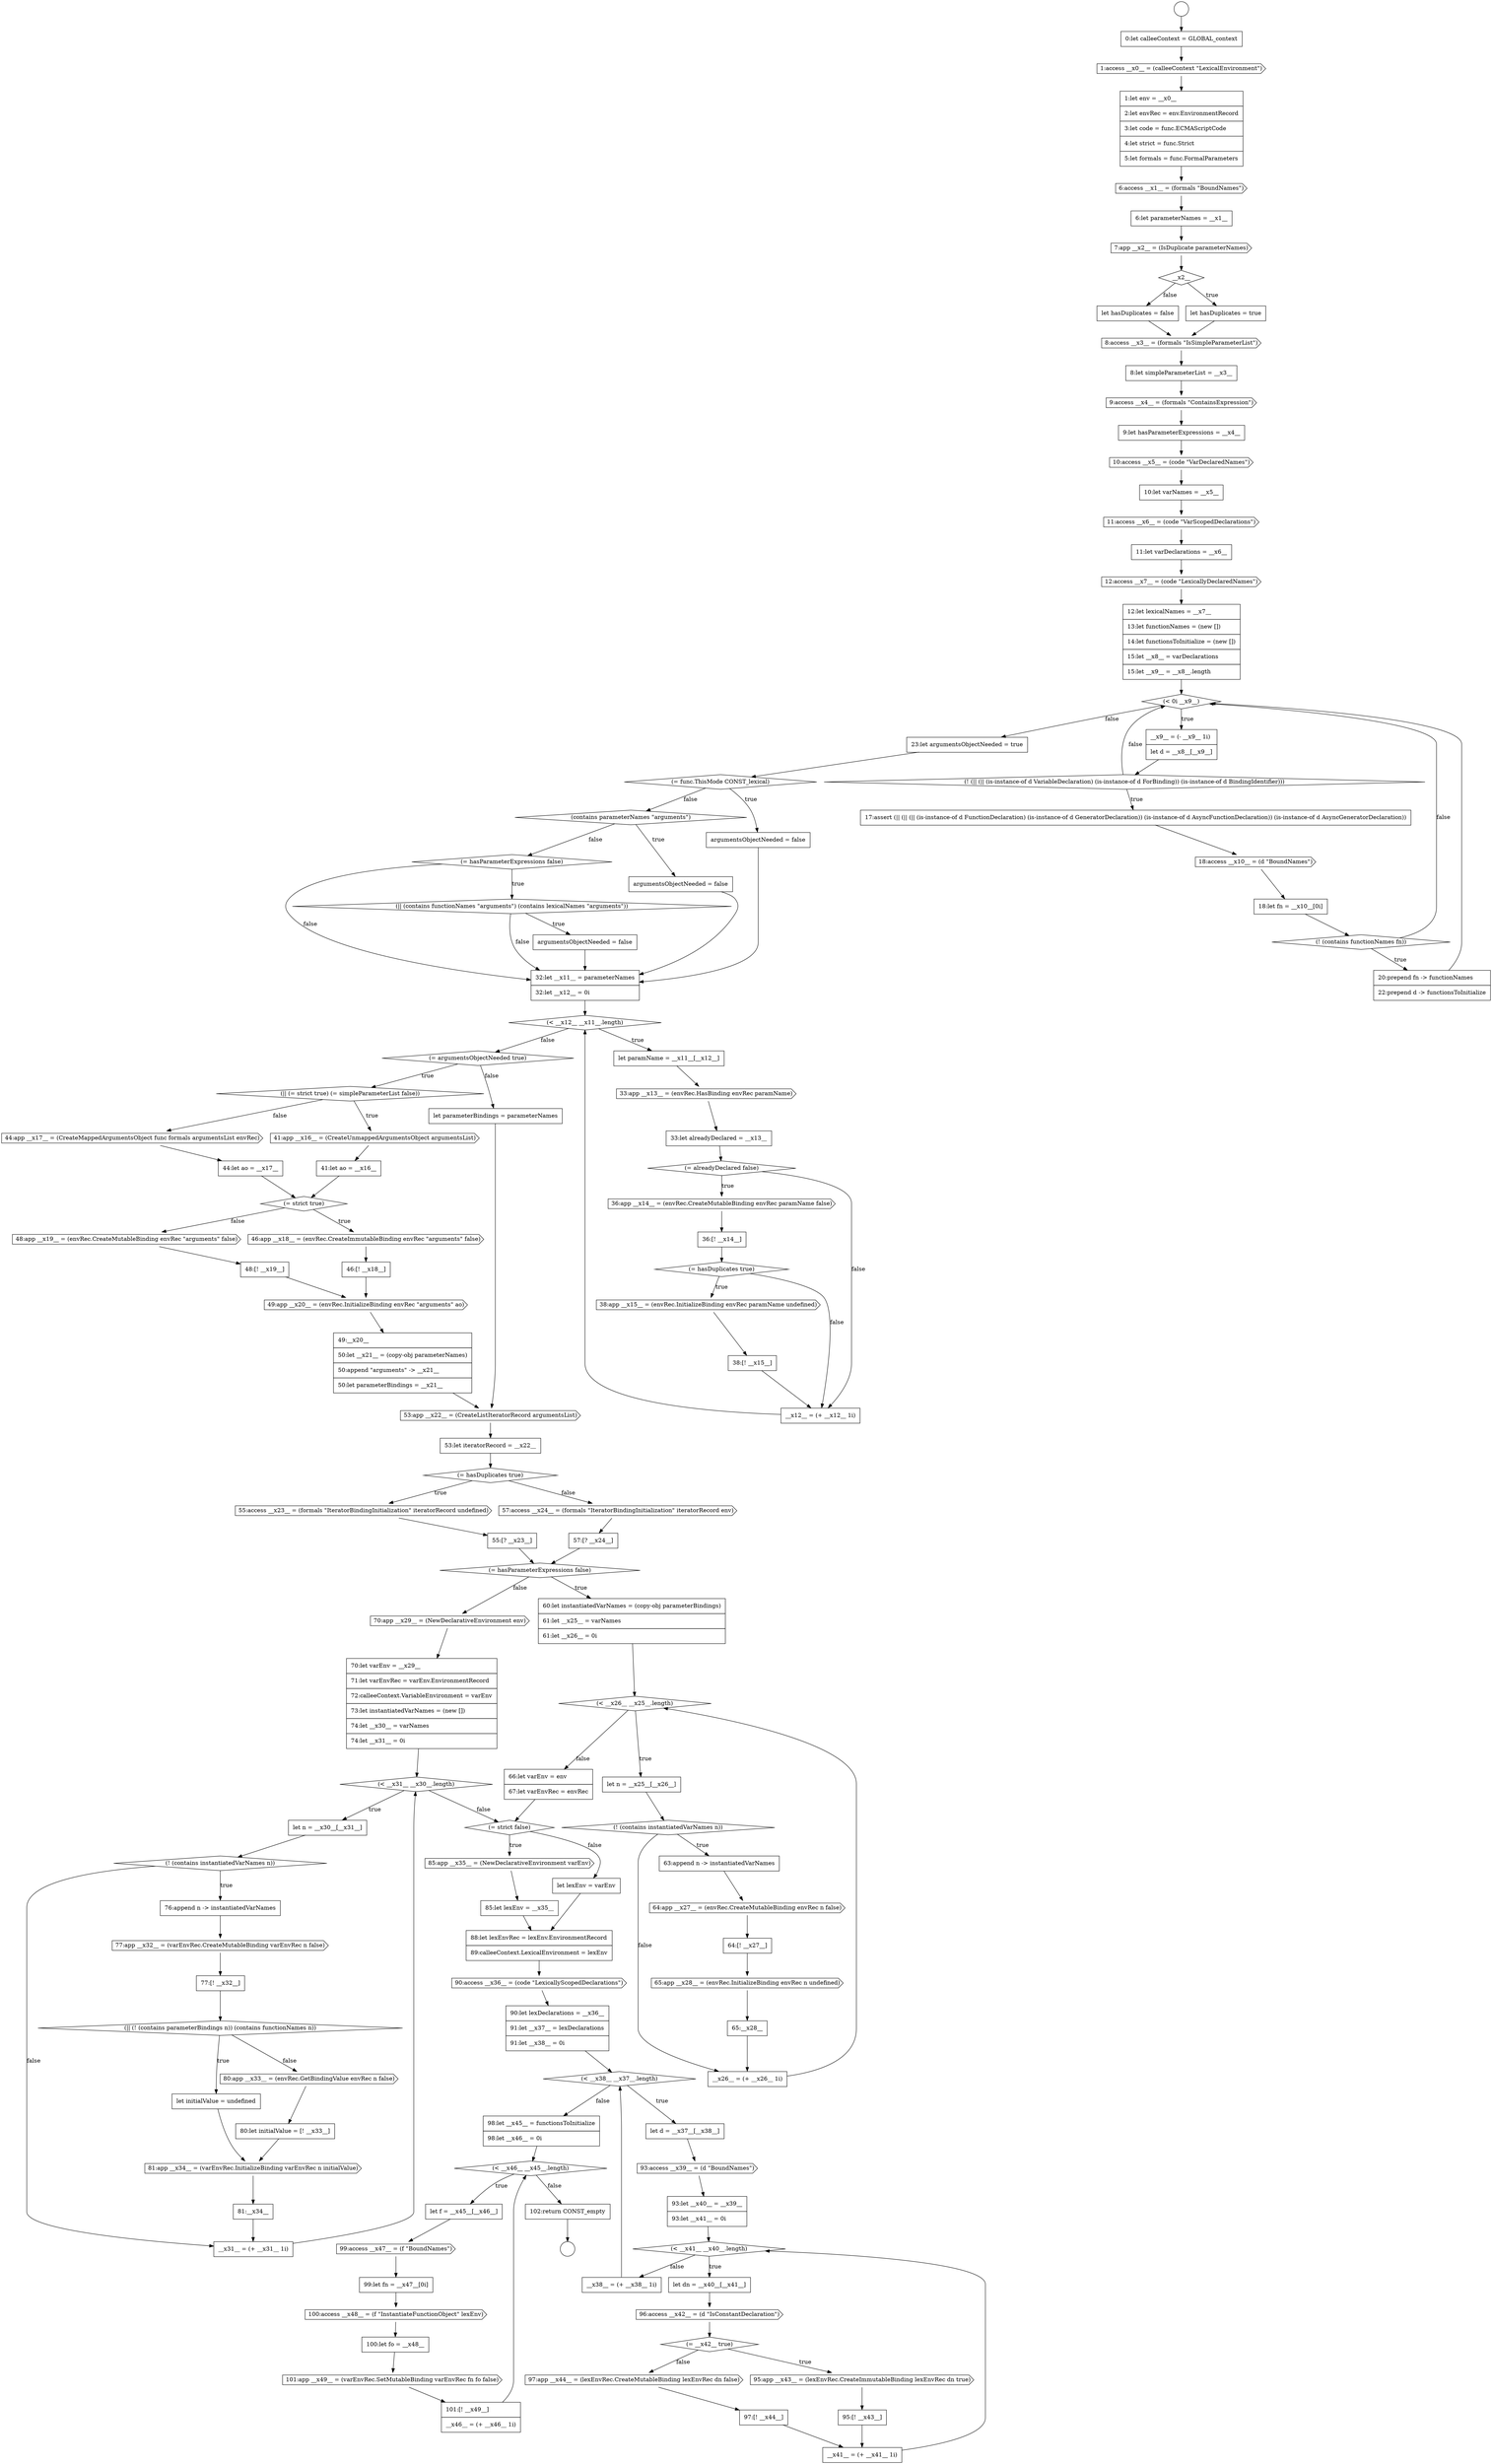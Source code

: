 digraph {
  node2163 [shape=cds, label=<<font color="black">41:app __x16__ = (CreateUnmappedArgumentsObject argumentsList)</font>> color="black" fillcolor="white" style=filled]
  node2199 [shape=none, margin=0, label=<<font color="black">
    <table border="0" cellborder="1" cellspacing="0" cellpadding="10">
      <tr><td align="left">76:append n -&gt; instantiatedVarNames</td></tr>
    </table>
  </font>> color="black" fillcolor="white" style=filled]
  node2131 [shape=cds, label=<<font color="black">12:access __x7__ = (code &quot;LexicallyDeclaredNames&quot;)</font>> color="black" fillcolor="white" style=filled]
  node2210 [shape=cds, label=<<font color="black">85:app __x35__ = (NewDeclarativeEnvironment varEnv)</font>> color="black" fillcolor="white" style=filled]
  node2117 [shape=cds, label=<<font color="black">6:access __x1__ = (formals &quot;BoundNames&quot;)</font>> color="black" fillcolor="white" style=filled]
  node2231 [shape=diamond, label=<<font color="black">(&lt; __x46__ __x45__.length)</font>> color="black" fillcolor="white" style=filled]
  node2114 [shape=none, margin=0, label=<<font color="black">
    <table border="0" cellborder="1" cellspacing="0" cellpadding="10">
      <tr><td align="left">0:let calleeContext = GLOBAL_context</td></tr>
    </table>
  </font>> color="black" fillcolor="white" style=filled]
  node2195 [shape=none, margin=0, label=<<font color="black">
    <table border="0" cellborder="1" cellspacing="0" cellpadding="10">
      <tr><td align="left">70:let varEnv = __x29__</td></tr>
      <tr><td align="left">71:let varEnvRec = varEnv.EnvironmentRecord</td></tr>
      <tr><td align="left">72:calleeContext.VariableEnvironment = varEnv</td></tr>
      <tr><td align="left">73:let instantiatedVarNames = (new [])</td></tr>
      <tr><td align="left">74:let __x30__ = varNames</td></tr>
      <tr><td align="left">74:let __x31__ = 0i</td></tr>
    </table>
  </font>> color="black" fillcolor="white" style=filled]
  node2184 [shape=diamond, label=<<font color="black">(&lt; __x26__ __x25__.length)</font>> color="black" fillcolor="white" style=filled]
  node2141 [shape=none, margin=0, label=<<font color="black">
    <table border="0" cellborder="1" cellspacing="0" cellpadding="10">
      <tr><td align="left">23:let argumentsObjectNeeded = true</td></tr>
    </table>
  </font>> color="black" fillcolor="white" style=filled]
  node2168 [shape=cds, label=<<font color="black">46:app __x18__ = (envRec.CreateImmutableBinding envRec &quot;arguments&quot; false)</font>> color="black" fillcolor="white" style=filled]
  node2146 [shape=diamond, label=<<font color="black">(= hasParameterExpressions false)</font>> color="black" fillcolor="white" style=filled]
  node2216 [shape=diamond, label=<<font color="black">(&lt; __x38__ __x37__.length)</font>> color="black" fillcolor="white" style=filled]
  node2227 [shape=none, margin=0, label=<<font color="black">
    <table border="0" cellborder="1" cellspacing="0" cellpadding="10">
      <tr><td align="left">97:[! __x44__]</td></tr>
    </table>
  </font>> color="black" fillcolor="white" style=filled]
  node2173 [shape=none, margin=0, label=<<font color="black">
    <table border="0" cellborder="1" cellspacing="0" cellpadding="10">
      <tr><td align="left">49:__x20__</td></tr>
      <tr><td align="left">50:let __x21__ = (copy-obj parameterNames)</td></tr>
      <tr><td align="left">50:append &quot;arguments&quot; -&gt; __x21__</td></tr>
      <tr><td align="left">50:let parameterBindings = __x21__</td></tr>
    </table>
  </font>> color="black" fillcolor="white" style=filled]
  node2136 [shape=none, margin=0, label=<<font color="black">
    <table border="0" cellborder="1" cellspacing="0" cellpadding="10">
      <tr><td align="left">17:assert (|| (|| (|| (is-instance-of d FunctionDeclaration) (is-instance-of d GeneratorDeclaration)) (is-instance-of d AsyncFunctionDeclaration)) (is-instance-of d AsyncGeneratorDeclaration))</td></tr>
    </table>
  </font>> color="black" fillcolor="white" style=filled]
  node2217 [shape=none, margin=0, label=<<font color="black">
    <table border="0" cellborder="1" cellspacing="0" cellpadding="10">
      <tr><td align="left">let d = __x37__[__x38__]</td></tr>
    </table>
  </font>> color="black" fillcolor="white" style=filled]
  node2185 [shape=none, margin=0, label=<<font color="black">
    <table border="0" cellborder="1" cellspacing="0" cellpadding="10">
      <tr><td align="left">let n = __x25__[__x26__]</td></tr>
    </table>
  </font>> color="black" fillcolor="white" style=filled]
  node2126 [shape=none, margin=0, label=<<font color="black">
    <table border="0" cellborder="1" cellspacing="0" cellpadding="10">
      <tr><td align="left">9:let hasParameterExpressions = __x4__</td></tr>
    </table>
  </font>> color="black" fillcolor="white" style=filled]
  node2169 [shape=none, margin=0, label=<<font color="black">
    <table border="0" cellborder="1" cellspacing="0" cellpadding="10">
      <tr><td align="left">46:[! __x18__]</td></tr>
    </table>
  </font>> color="black" fillcolor="white" style=filled]
  node2158 [shape=cds, label=<<font color="black">38:app __x15__ = (envRec.InitializeBinding envRec paramName undefined)</font>> color="black" fillcolor="white" style=filled]
  node2237 [shape=cds, label=<<font color="black">101:app __x49__ = (varEnvRec.SetMutableBinding varEnvRec fn fo false)</font>> color="black" fillcolor="white" style=filled]
  node2236 [shape=none, margin=0, label=<<font color="black">
    <table border="0" cellborder="1" cellspacing="0" cellpadding="10">
      <tr><td align="left">100:let fo = __x48__</td></tr>
    </table>
  </font>> color="black" fillcolor="white" style=filled]
  node2122 [shape=none, margin=0, label=<<font color="black">
    <table border="0" cellborder="1" cellspacing="0" cellpadding="10">
      <tr><td align="left">let hasDuplicates = false</td></tr>
    </table>
  </font>> color="black" fillcolor="white" style=filled]
  node2178 [shape=cds, label=<<font color="black">55:access __x23__ = (formals &quot;IteratorBindingInitialization&quot; iteratorRecord undefined)</font>> color="black" fillcolor="white" style=filled]
  node2222 [shape=cds, label=<<font color="black">96:access __x42__ = (d &quot;IsConstantDeclaration&quot;)</font>> color="black" fillcolor="white" style=filled]
  node2190 [shape=cds, label=<<font color="black">65:app __x28__ = (envRec.InitializeBinding envRec n undefined)</font>> color="black" fillcolor="white" style=filled]
  node2137 [shape=cds, label=<<font color="black">18:access __x10__ = (d &quot;BoundNames&quot;)</font>> color="black" fillcolor="white" style=filled]
  node2154 [shape=diamond, label=<<font color="black">(= alreadyDeclared false)</font>> color="black" fillcolor="white" style=filled]
  node2205 [shape=none, margin=0, label=<<font color="black">
    <table border="0" cellborder="1" cellspacing="0" cellpadding="10">
      <tr><td align="left">80:let initialValue = [! __x33__]</td></tr>
    </table>
  </font>> color="black" fillcolor="white" style=filled]
  node2204 [shape=cds, label=<<font color="black">80:app __x33__ = (envRec.GetBindingValue envRec n false)</font>> color="black" fillcolor="white" style=filled]
  node2164 [shape=none, margin=0, label=<<font color="black">
    <table border="0" cellborder="1" cellspacing="0" cellpadding="10">
      <tr><td align="left">41:let ao = __x16__</td></tr>
    </table>
  </font>> color="black" fillcolor="white" style=filled]
  node2118 [shape=none, margin=0, label=<<font color="black">
    <table border="0" cellborder="1" cellspacing="0" cellpadding="10">
      <tr><td align="left">6:let parameterNames = __x1__</td></tr>
    </table>
  </font>> color="black" fillcolor="white" style=filled]
  node2232 [shape=none, margin=0, label=<<font color="black">
    <table border="0" cellborder="1" cellspacing="0" cellpadding="10">
      <tr><td align="left">let f = __x45__[__x46__]</td></tr>
    </table>
  </font>> color="black" fillcolor="white" style=filled]
  node2133 [shape=diamond, label=<<font color="black">(&lt; 0i __x9__)</font>> color="black" fillcolor="white" style=filled]
  node2147 [shape=diamond, label=<<font color="black">(|| (contains functionNames &quot;arguments&quot;) (contains lexicalNames &quot;arguments&quot;))</font>> color="black" fillcolor="white" style=filled]
  node2150 [shape=diamond, label=<<font color="black">(&lt; __x12__ __x11__.length)</font>> color="black" fillcolor="white" style=filled]
  node2132 [shape=none, margin=0, label=<<font color="black">
    <table border="0" cellborder="1" cellspacing="0" cellpadding="10">
      <tr><td align="left">12:let lexicalNames = __x7__</td></tr>
      <tr><td align="left">13:let functionNames = (new [])</td></tr>
      <tr><td align="left">14:let functionsToInitialize = (new [])</td></tr>
      <tr><td align="left">15:let __x8__ = varDeclarations</td></tr>
      <tr><td align="left">15:let __x9__ = __x8__.length</td></tr>
    </table>
  </font>> color="black" fillcolor="white" style=filled]
  node2200 [shape=cds, label=<<font color="black">77:app __x32__ = (varEnvRec.CreateMutableBinding varEnvRec n false)</font>> color="black" fillcolor="white" style=filled]
  node2179 [shape=none, margin=0, label=<<font color="black">
    <table border="0" cellborder="1" cellspacing="0" cellpadding="10">
      <tr><td align="left">55:[? __x23__]</td></tr>
    </table>
  </font>> color="black" fillcolor="white" style=filled]
  node2181 [shape=none, margin=0, label=<<font color="black">
    <table border="0" cellborder="1" cellspacing="0" cellpadding="10">
      <tr><td align="left">57:[? __x24__]</td></tr>
    </table>
  </font>> color="black" fillcolor="white" style=filled]
  node2213 [shape=none, margin=0, label=<<font color="black">
    <table border="0" cellborder="1" cellspacing="0" cellpadding="10">
      <tr><td align="left">88:let lexEnvRec = lexEnv.EnvironmentRecord</td></tr>
      <tr><td align="left">89:calleeContext.LexicalEnvironment = lexEnv</td></tr>
    </table>
  </font>> color="black" fillcolor="white" style=filled]
  node2211 [shape=none, margin=0, label=<<font color="black">
    <table border="0" cellborder="1" cellspacing="0" cellpadding="10">
      <tr><td align="left">85:let lexEnv = __x35__</td></tr>
    </table>
  </font>> color="black" fillcolor="white" style=filled]
  node2228 [shape=none, margin=0, label=<<font color="black">
    <table border="0" cellborder="1" cellspacing="0" cellpadding="10">
      <tr><td align="left">__x41__ = (+ __x41__ 1i)</td></tr>
    </table>
  </font>> color="black" fillcolor="white" style=filled]
  node2112 [shape=circle label=" " color="black" fillcolor="white" style=filled]
  node2157 [shape=diamond, label=<<font color="black">(= hasDuplicates true)</font>> color="black" fillcolor="white" style=filled]
  node2115 [shape=cds, label=<<font color="black">1:access __x0__ = (calleeContext &quot;LexicalEnvironment&quot;)</font>> color="black" fillcolor="white" style=filled]
  node2196 [shape=diamond, label=<<font color="black">(&lt; __x31__ __x30__.length)</font>> color="black" fillcolor="white" style=filled]
  node2172 [shape=cds, label=<<font color="black">49:app __x20__ = (envRec.InitializeBinding envRec &quot;arguments&quot; ao)</font>> color="black" fillcolor="white" style=filled]
  node2125 [shape=cds, label=<<font color="black">9:access __x4__ = (formals &quot;ContainsExpression&quot;)</font>> color="black" fillcolor="white" style=filled]
  node2153 [shape=none, margin=0, label=<<font color="black">
    <table border="0" cellborder="1" cellspacing="0" cellpadding="10">
      <tr><td align="left">33:let alreadyDeclared = __x13__</td></tr>
    </table>
  </font>> color="black" fillcolor="white" style=filled]
  node2140 [shape=none, margin=0, label=<<font color="black">
    <table border="0" cellborder="1" cellspacing="0" cellpadding="10">
      <tr><td align="left">20:prepend fn -&gt; functionNames</td></tr>
      <tr><td align="left">22:prepend d -&gt; functionsToInitialize</td></tr>
    </table>
  </font>> color="black" fillcolor="white" style=filled]
  node2203 [shape=none, margin=0, label=<<font color="black">
    <table border="0" cellborder="1" cellspacing="0" cellpadding="10">
      <tr><td align="left">let initialValue = undefined</td></tr>
    </table>
  </font>> color="black" fillcolor="white" style=filled]
  node2208 [shape=none, margin=0, label=<<font color="black">
    <table border="0" cellborder="1" cellspacing="0" cellpadding="10">
      <tr><td align="left">__x31__ = (+ __x31__ 1i)</td></tr>
    </table>
  </font>> color="black" fillcolor="white" style=filled]
  node2221 [shape=none, margin=0, label=<<font color="black">
    <table border="0" cellborder="1" cellspacing="0" cellpadding="10">
      <tr><td align="left">let dn = __x40__[__x41__]</td></tr>
    </table>
  </font>> color="black" fillcolor="white" style=filled]
  node2189 [shape=none, margin=0, label=<<font color="black">
    <table border="0" cellborder="1" cellspacing="0" cellpadding="10">
      <tr><td align="left">64:[! __x27__]</td></tr>
    </table>
  </font>> color="black" fillcolor="white" style=filled]
  node2176 [shape=none, margin=0, label=<<font color="black">
    <table border="0" cellborder="1" cellspacing="0" cellpadding="10">
      <tr><td align="left">53:let iteratorRecord = __x22__</td></tr>
    </table>
  </font>> color="black" fillcolor="white" style=filled]
  node2149 [shape=none, margin=0, label=<<font color="black">
    <table border="0" cellborder="1" cellspacing="0" cellpadding="10">
      <tr><td align="left">32:let __x11__ = parameterNames</td></tr>
      <tr><td align="left">32:let __x12__ = 0i</td></tr>
    </table>
  </font>> color="black" fillcolor="white" style=filled]
  node2121 [shape=none, margin=0, label=<<font color="black">
    <table border="0" cellborder="1" cellspacing="0" cellpadding="10">
      <tr><td align="left">let hasDuplicates = true</td></tr>
    </table>
  </font>> color="black" fillcolor="white" style=filled]
  node2235 [shape=cds, label=<<font color="black">100:access __x48__ = (f &quot;InstantiateFunctionObject&quot; lexEnv)</font>> color="black" fillcolor="white" style=filled]
  node2144 [shape=diamond, label=<<font color="black">(contains parameterNames &quot;arguments&quot;)</font>> color="black" fillcolor="white" style=filled]
  node2225 [shape=none, margin=0, label=<<font color="black">
    <table border="0" cellborder="1" cellspacing="0" cellpadding="10">
      <tr><td align="left">95:[! __x43__]</td></tr>
    </table>
  </font>> color="black" fillcolor="white" style=filled]
  node2188 [shape=cds, label=<<font color="black">64:app __x27__ = (envRec.CreateMutableBinding envRec n false)</font>> color="black" fillcolor="white" style=filled]
  node2134 [shape=none, margin=0, label=<<font color="black">
    <table border="0" cellborder="1" cellspacing="0" cellpadding="10">
      <tr><td align="left">__x9__ = (- __x9__ 1i)</td></tr>
      <tr><td align="left">let d = __x8__[__x9__]</td></tr>
    </table>
  </font>> color="black" fillcolor="white" style=filled]
  node2161 [shape=diamond, label=<<font color="black">(= argumentsObjectNeeded true)</font>> color="black" fillcolor="white" style=filled]
  node2193 [shape=none, margin=0, label=<<font color="black">
    <table border="0" cellborder="1" cellspacing="0" cellpadding="10">
      <tr><td align="left">66:let varEnv = env</td></tr>
      <tr><td align="left">67:let varEnvRec = envRec</td></tr>
    </table>
  </font>> color="black" fillcolor="white" style=filled]
  node2220 [shape=diamond, label=<<font color="black">(&lt; __x41__ __x40__.length)</font>> color="black" fillcolor="white" style=filled]
  node2166 [shape=none, margin=0, label=<<font color="black">
    <table border="0" cellborder="1" cellspacing="0" cellpadding="10">
      <tr><td align="left">44:let ao = __x17__</td></tr>
    </table>
  </font>> color="black" fillcolor="white" style=filled]
  node2148 [shape=none, margin=0, label=<<font color="black">
    <table border="0" cellborder="1" cellspacing="0" cellpadding="10">
      <tr><td align="left">argumentsObjectNeeded = false</td></tr>
    </table>
  </font>> color="black" fillcolor="white" style=filled]
  node2119 [shape=cds, label=<<font color="black">7:app __x2__ = (IsDuplicate parameterNames)</font>> color="black" fillcolor="white" style=filled]
  node2214 [shape=cds, label=<<font color="black">90:access __x36__ = (code &quot;LexicallyScopedDeclarations&quot;)</font>> color="black" fillcolor="white" style=filled]
  node2116 [shape=none, margin=0, label=<<font color="black">
    <table border="0" cellborder="1" cellspacing="0" cellpadding="10">
      <tr><td align="left">1:let env = __x0__</td></tr>
      <tr><td align="left">2:let envRec = env.EnvironmentRecord</td></tr>
      <tr><td align="left">3:let code = func.ECMAScriptCode</td></tr>
      <tr><td align="left">4:let strict = func.Strict</td></tr>
      <tr><td align="left">5:let formals = func.FormalParameters</td></tr>
    </table>
  </font>> color="black" fillcolor="white" style=filled]
  node2197 [shape=none, margin=0, label=<<font color="black">
    <table border="0" cellborder="1" cellspacing="0" cellpadding="10">
      <tr><td align="left">let n = __x30__[__x31__]</td></tr>
    </table>
  </font>> color="black" fillcolor="white" style=filled]
  node2151 [shape=none, margin=0, label=<<font color="black">
    <table border="0" cellborder="1" cellspacing="0" cellpadding="10">
      <tr><td align="left">let paramName = __x11__[__x12__]</td></tr>
    </table>
  </font>> color="black" fillcolor="white" style=filled]
  node2229 [shape=none, margin=0, label=<<font color="black">
    <table border="0" cellborder="1" cellspacing="0" cellpadding="10">
      <tr><td align="left">__x38__ = (+ __x38__ 1i)</td></tr>
    </table>
  </font>> color="black" fillcolor="white" style=filled]
  node2180 [shape=cds, label=<<font color="black">57:access __x24__ = (formals &quot;IteratorBindingInitialization&quot; iteratorRecord env)</font>> color="black" fillcolor="white" style=filled]
  node2182 [shape=diamond, label=<<font color="black">(= hasParameterExpressions false)</font>> color="black" fillcolor="white" style=filled]
  node2129 [shape=cds, label=<<font color="black">11:access __x6__ = (code &quot;VarScopedDeclarations&quot;)</font>> color="black" fillcolor="white" style=filled]
  node2139 [shape=diamond, label=<<font color="black">(! (contains functionNames fn))</font>> color="black" fillcolor="white" style=filled]
  node2156 [shape=none, margin=0, label=<<font color="black">
    <table border="0" cellborder="1" cellspacing="0" cellpadding="10">
      <tr><td align="left">36:[! __x14__]</td></tr>
    </table>
  </font>> color="black" fillcolor="white" style=filled]
  node2207 [shape=none, margin=0, label=<<font color="black">
    <table border="0" cellborder="1" cellspacing="0" cellpadding="10">
      <tr><td align="left">81:__x34__</td></tr>
    </table>
  </font>> color="black" fillcolor="white" style=filled]
  node2212 [shape=none, margin=0, label=<<font color="black">
    <table border="0" cellborder="1" cellspacing="0" cellpadding="10">
      <tr><td align="left">let lexEnv = varEnv</td></tr>
    </table>
  </font>> color="black" fillcolor="white" style=filled]
  node2171 [shape=none, margin=0, label=<<font color="black">
    <table border="0" cellborder="1" cellspacing="0" cellpadding="10">
      <tr><td align="left">48:[! __x19__]</td></tr>
    </table>
  </font>> color="black" fillcolor="white" style=filled]
  node2239 [shape=none, margin=0, label=<<font color="black">
    <table border="0" cellborder="1" cellspacing="0" cellpadding="10">
      <tr><td align="left">102:return CONST_empty</td></tr>
    </table>
  </font>> color="black" fillcolor="white" style=filled]
  node2202 [shape=diamond, label=<<font color="black">(|| (! (contains parameterBindings n)) (contains functionNames n))</font>> color="black" fillcolor="white" style=filled]
  node2124 [shape=none, margin=0, label=<<font color="black">
    <table border="0" cellborder="1" cellspacing="0" cellpadding="10">
      <tr><td align="left">8:let simpleParameterList = __x3__</td></tr>
    </table>
  </font>> color="black" fillcolor="white" style=filled]
  node2234 [shape=none, margin=0, label=<<font color="black">
    <table border="0" cellborder="1" cellspacing="0" cellpadding="10">
      <tr><td align="left">99:let fn = __x47__[0i]</td></tr>
    </table>
  </font>> color="black" fillcolor="white" style=filled]
  node2192 [shape=none, margin=0, label=<<font color="black">
    <table border="0" cellborder="1" cellspacing="0" cellpadding="10">
      <tr><td align="left">__x26__ = (+ __x26__ 1i)</td></tr>
    </table>
  </font>> color="black" fillcolor="white" style=filled]
  node2143 [shape=none, margin=0, label=<<font color="black">
    <table border="0" cellborder="1" cellspacing="0" cellpadding="10">
      <tr><td align="left">argumentsObjectNeeded = false</td></tr>
    </table>
  </font>> color="black" fillcolor="white" style=filled]
  node2175 [shape=cds, label=<<font color="black">53:app __x22__ = (CreateListIteratorRecord argumentsList)</font>> color="black" fillcolor="white" style=filled]
  node2160 [shape=none, margin=0, label=<<font color="black">
    <table border="0" cellborder="1" cellspacing="0" cellpadding="10">
      <tr><td align="left">__x12__ = (+ __x12__ 1i)</td></tr>
    </table>
  </font>> color="black" fillcolor="white" style=filled]
  node2224 [shape=cds, label=<<font color="black">95:app __x43__ = (lexEnvRec.CreateImmutableBinding lexEnvRec dn true)</font>> color="black" fillcolor="white" style=filled]
  node2165 [shape=cds, label=<<font color="black">44:app __x17__ = (CreateMappedArgumentsObject func formals argumentsList envRec)</font>> color="black" fillcolor="white" style=filled]
  node2219 [shape=none, margin=0, label=<<font color="black">
    <table border="0" cellborder="1" cellspacing="0" cellpadding="10">
      <tr><td align="left">93:let __x40__ = __x39__</td></tr>
      <tr><td align="left">93:let __x41__ = 0i</td></tr>
    </table>
  </font>> color="black" fillcolor="white" style=filled]
  node2128 [shape=none, margin=0, label=<<font color="black">
    <table border="0" cellborder="1" cellspacing="0" cellpadding="10">
      <tr><td align="left">10:let varNames = __x5__</td></tr>
    </table>
  </font>> color="black" fillcolor="white" style=filled]
  node2113 [shape=circle label=" " color="black" fillcolor="white" style=filled]
  node2145 [shape=none, margin=0, label=<<font color="black">
    <table border="0" cellborder="1" cellspacing="0" cellpadding="10">
      <tr><td align="left">argumentsObjectNeeded = false</td></tr>
    </table>
  </font>> color="black" fillcolor="white" style=filled]
  node2194 [shape=cds, label=<<font color="black">70:app __x29__ = (NewDeclarativeEnvironment env)</font>> color="black" fillcolor="white" style=filled]
  node2215 [shape=none, margin=0, label=<<font color="black">
    <table border="0" cellborder="1" cellspacing="0" cellpadding="10">
      <tr><td align="left">90:let lexDeclarations = __x36__</td></tr>
      <tr><td align="left">91:let __x37__ = lexDeclarations</td></tr>
      <tr><td align="left">91:let __x38__ = 0i</td></tr>
    </table>
  </font>> color="black" fillcolor="white" style=filled]
  node2209 [shape=diamond, label=<<font color="black">(= strict false)</font>> color="black" fillcolor="white" style=filled]
  node2187 [shape=none, margin=0, label=<<font color="black">
    <table border="0" cellborder="1" cellspacing="0" cellpadding="10">
      <tr><td align="left">63:append n -&gt; instantiatedVarNames</td></tr>
    </table>
  </font>> color="black" fillcolor="white" style=filled]
  node2226 [shape=cds, label=<<font color="black">97:app __x44__ = (lexEnvRec.CreateMutableBinding lexEnvRec dn false)</font>> color="black" fillcolor="white" style=filled]
  node2167 [shape=diamond, label=<<font color="black">(= strict true)</font>> color="black" fillcolor="white" style=filled]
  node2174 [shape=none, margin=0, label=<<font color="black">
    <table border="0" cellborder="1" cellspacing="0" cellpadding="10">
      <tr><td align="left">let parameterBindings = parameterNames</td></tr>
    </table>
  </font>> color="black" fillcolor="white" style=filled]
  node2135 [shape=diamond, label=<<font color="black">(! (|| (|| (is-instance-of d VariableDeclaration) (is-instance-of d ForBinding)) (is-instance-of d BindingIdentifier)))</font>> color="black" fillcolor="white" style=filled]
  node2130 [shape=none, margin=0, label=<<font color="black">
    <table border="0" cellborder="1" cellspacing="0" cellpadding="10">
      <tr><td align="left">11:let varDeclarations = __x6__</td></tr>
    </table>
  </font>> color="black" fillcolor="white" style=filled]
  node2152 [shape=cds, label=<<font color="black">33:app __x13__ = (envRec.HasBinding envRec paramName)</font>> color="black" fillcolor="white" style=filled]
  node2198 [shape=diamond, label=<<font color="black">(! (contains instantiatedVarNames n))</font>> color="black" fillcolor="white" style=filled]
  node2162 [shape=diamond, label=<<font color="black">(|| (= strict true) (= simpleParameterList false))</font>> color="black" fillcolor="white" style=filled]
  node2183 [shape=none, margin=0, label=<<font color="black">
    <table border="0" cellborder="1" cellspacing="0" cellpadding="10">
      <tr><td align="left">60:let instantiatedVarNames = (copy-obj parameterBindings)</td></tr>
      <tr><td align="left">61:let __x25__ = varNames</td></tr>
      <tr><td align="left">61:let __x26__ = 0i</td></tr>
    </table>
  </font>> color="black" fillcolor="white" style=filled]
  node2120 [shape=diamond, label=<<font color="black">__x2__</font>> color="black" fillcolor="white" style=filled]
  node2230 [shape=none, margin=0, label=<<font color="black">
    <table border="0" cellborder="1" cellspacing="0" cellpadding="10">
      <tr><td align="left">98:let __x45__ = functionsToInitialize</td></tr>
      <tr><td align="left">98:let __x46__ = 0i</td></tr>
    </table>
  </font>> color="black" fillcolor="white" style=filled]
  node2142 [shape=diamond, label=<<font color="black">(= func.ThisMode CONST_lexical)</font>> color="black" fillcolor="white" style=filled]
  node2155 [shape=cds, label=<<font color="black">36:app __x14__ = (envRec.CreateMutableBinding envRec paramName false)</font>> color="black" fillcolor="white" style=filled]
  node2233 [shape=cds, label=<<font color="black">99:access __x47__ = (f &quot;BoundNames&quot;)</font>> color="black" fillcolor="white" style=filled]
  node2123 [shape=cds, label=<<font color="black">8:access __x3__ = (formals &quot;IsSimpleParameterList&quot;)</font>> color="black" fillcolor="white" style=filled]
  node2218 [shape=cds, label=<<font color="black">93:access __x39__ = (d &quot;BoundNames&quot;)</font>> color="black" fillcolor="white" style=filled]
  node2201 [shape=none, margin=0, label=<<font color="black">
    <table border="0" cellborder="1" cellspacing="0" cellpadding="10">
      <tr><td align="left">77:[! __x32__]</td></tr>
    </table>
  </font>> color="black" fillcolor="white" style=filled]
  node2186 [shape=diamond, label=<<font color="black">(! (contains instantiatedVarNames n))</font>> color="black" fillcolor="white" style=filled]
  node2223 [shape=diamond, label=<<font color="black">(= __x42__ true)</font>> color="black" fillcolor="white" style=filled]
  node2127 [shape=cds, label=<<font color="black">10:access __x5__ = (code &quot;VarDeclaredNames&quot;)</font>> color="black" fillcolor="white" style=filled]
  node2159 [shape=none, margin=0, label=<<font color="black">
    <table border="0" cellborder="1" cellspacing="0" cellpadding="10">
      <tr><td align="left">38:[! __x15__]</td></tr>
    </table>
  </font>> color="black" fillcolor="white" style=filled]
  node2138 [shape=none, margin=0, label=<<font color="black">
    <table border="0" cellborder="1" cellspacing="0" cellpadding="10">
      <tr><td align="left">18:let fn = __x10__[0i]</td></tr>
    </table>
  </font>> color="black" fillcolor="white" style=filled]
  node2206 [shape=cds, label=<<font color="black">81:app __x34__ = (varEnvRec.InitializeBinding varEnvRec n initialValue)</font>> color="black" fillcolor="white" style=filled]
  node2238 [shape=none, margin=0, label=<<font color="black">
    <table border="0" cellborder="1" cellspacing="0" cellpadding="10">
      <tr><td align="left">101:[! __x49__]</td></tr>
      <tr><td align="left">__x46__ = (+ __x46__ 1i)</td></tr>
    </table>
  </font>> color="black" fillcolor="white" style=filled]
  node2170 [shape=cds, label=<<font color="black">48:app __x19__ = (envRec.CreateMutableBinding envRec &quot;arguments&quot; false)</font>> color="black" fillcolor="white" style=filled]
  node2191 [shape=none, margin=0, label=<<font color="black">
    <table border="0" cellborder="1" cellspacing="0" cellpadding="10">
      <tr><td align="left">65:__x28__</td></tr>
    </table>
  </font>> color="black" fillcolor="white" style=filled]
  node2177 [shape=diamond, label=<<font color="black">(= hasDuplicates true)</font>> color="black" fillcolor="white" style=filled]
  node2164 -> node2167 [ color="black"]
  node2155 -> node2156 [ color="black"]
  node2216 -> node2217 [label=<<font color="black">true</font>> color="black"]
  node2216 -> node2230 [label=<<font color="black">false</font>> color="black"]
  node2207 -> node2208 [ color="black"]
  node2131 -> node2132 [ color="black"]
  node2235 -> node2236 [ color="black"]
  node2188 -> node2189 [ color="black"]
  node2199 -> node2200 [ color="black"]
  node2114 -> node2115 [ color="black"]
  node2125 -> node2126 [ color="black"]
  node2185 -> node2186 [ color="black"]
  node2168 -> node2169 [ color="black"]
  node2212 -> node2213 [ color="black"]
  node2197 -> node2198 [ color="black"]
  node2205 -> node2206 [ color="black"]
  node2142 -> node2143 [label=<<font color="black">true</font>> color="black"]
  node2142 -> node2144 [label=<<font color="black">false</font>> color="black"]
  node2233 -> node2234 [ color="black"]
  node2158 -> node2159 [ color="black"]
  node2151 -> node2152 [ color="black"]
  node2169 -> node2172 [ color="black"]
  node2179 -> node2182 [ color="black"]
  node2234 -> node2235 [ color="black"]
  node2116 -> node2117 [ color="black"]
  node2174 -> node2175 [ color="black"]
  node2220 -> node2221 [label=<<font color="black">true</font>> color="black"]
  node2220 -> node2229 [label=<<font color="black">false</font>> color="black"]
  node2189 -> node2190 [ color="black"]
  node2154 -> node2155 [label=<<font color="black">true</font>> color="black"]
  node2154 -> node2160 [label=<<font color="black">false</font>> color="black"]
  node2182 -> node2183 [label=<<font color="black">true</font>> color="black"]
  node2182 -> node2194 [label=<<font color="black">false</font>> color="black"]
  node2221 -> node2222 [ color="black"]
  node2186 -> node2187 [label=<<font color="black">true</font>> color="black"]
  node2186 -> node2192 [label=<<font color="black">false</font>> color="black"]
  node2112 -> node2114 [ color="black"]
  node2214 -> node2215 [ color="black"]
  node2136 -> node2137 [ color="black"]
  node2211 -> node2213 [ color="black"]
  node2184 -> node2185 [label=<<font color="black">true</font>> color="black"]
  node2184 -> node2193 [label=<<font color="black">false</font>> color="black"]
  node2165 -> node2166 [ color="black"]
  node2222 -> node2223 [ color="black"]
  node2177 -> node2178 [label=<<font color="black">true</font>> color="black"]
  node2177 -> node2180 [label=<<font color="black">false</font>> color="black"]
  node2133 -> node2134 [label=<<font color="black">true</font>> color="black"]
  node2133 -> node2141 [label=<<font color="black">false</font>> color="black"]
  node2206 -> node2207 [ color="black"]
  node2217 -> node2218 [ color="black"]
  node2140 -> node2133 [ color="black"]
  node2178 -> node2179 [ color="black"]
  node2226 -> node2227 [ color="black"]
  node2170 -> node2171 [ color="black"]
  node2130 -> node2131 [ color="black"]
  node2150 -> node2151 [label=<<font color="black">true</font>> color="black"]
  node2150 -> node2161 [label=<<font color="black">false</font>> color="black"]
  node2120 -> node2121 [label=<<font color="black">true</font>> color="black"]
  node2120 -> node2122 [label=<<font color="black">false</font>> color="black"]
  node2123 -> node2124 [ color="black"]
  node2191 -> node2192 [ color="black"]
  node2198 -> node2199 [label=<<font color="black">true</font>> color="black"]
  node2198 -> node2208 [label=<<font color="black">false</font>> color="black"]
  node2159 -> node2160 [ color="black"]
  node2146 -> node2147 [label=<<font color="black">true</font>> color="black"]
  node2146 -> node2149 [label=<<font color="black">false</font>> color="black"]
  node2137 -> node2138 [ color="black"]
  node2180 -> node2181 [ color="black"]
  node2166 -> node2167 [ color="black"]
  node2172 -> node2173 [ color="black"]
  node2167 -> node2168 [label=<<font color="black">true</font>> color="black"]
  node2167 -> node2170 [label=<<font color="black">false</font>> color="black"]
  node2147 -> node2148 [label=<<font color="black">true</font>> color="black"]
  node2147 -> node2149 [label=<<font color="black">false</font>> color="black"]
  node2218 -> node2219 [ color="black"]
  node2190 -> node2191 [ color="black"]
  node2229 -> node2216 [ color="black"]
  node2224 -> node2225 [ color="black"]
  node2128 -> node2129 [ color="black"]
  node2192 -> node2184 [ color="black"]
  node2187 -> node2188 [ color="black"]
  node2231 -> node2232 [label=<<font color="black">true</font>> color="black"]
  node2231 -> node2239 [label=<<font color="black">false</font>> color="black"]
  node2122 -> node2123 [ color="black"]
  node2175 -> node2176 [ color="black"]
  node2138 -> node2139 [ color="black"]
  node2232 -> node2233 [ color="black"]
  node2213 -> node2214 [ color="black"]
  node2219 -> node2220 [ color="black"]
  node2161 -> node2162 [label=<<font color="black">true</font>> color="black"]
  node2161 -> node2174 [label=<<font color="black">false</font>> color="black"]
  node2121 -> node2123 [ color="black"]
  node2194 -> node2195 [ color="black"]
  node2204 -> node2205 [ color="black"]
  node2115 -> node2116 [ color="black"]
  node2237 -> node2238 [ color="black"]
  node2227 -> node2228 [ color="black"]
  node2135 -> node2136 [label=<<font color="black">true</font>> color="black"]
  node2135 -> node2133 [label=<<font color="black">false</font>> color="black"]
  node2124 -> node2125 [ color="black"]
  node2144 -> node2145 [label=<<font color="black">true</font>> color="black"]
  node2144 -> node2146 [label=<<font color="black">false</font>> color="black"]
  node2193 -> node2209 [ color="black"]
  node2119 -> node2120 [ color="black"]
  node2160 -> node2150 [ color="black"]
  node2228 -> node2220 [ color="black"]
  node2208 -> node2196 [ color="black"]
  node2209 -> node2210 [label=<<font color="black">true</font>> color="black"]
  node2209 -> node2212 [label=<<font color="black">false</font>> color="black"]
  node2210 -> node2211 [ color="black"]
  node2239 -> node2113 [ color="black"]
  node2117 -> node2118 [ color="black"]
  node2225 -> node2228 [ color="black"]
  node2171 -> node2172 [ color="black"]
  node2156 -> node2157 [ color="black"]
  node2118 -> node2119 [ color="black"]
  node2230 -> node2231 [ color="black"]
  node2127 -> node2128 [ color="black"]
  node2145 -> node2149 [ color="black"]
  node2238 -> node2231 [ color="black"]
  node2141 -> node2142 [ color="black"]
  node2195 -> node2196 [ color="black"]
  node2200 -> node2201 [ color="black"]
  node2132 -> node2133 [ color="black"]
  node2134 -> node2135 [ color="black"]
  node2181 -> node2182 [ color="black"]
  node2203 -> node2206 [ color="black"]
  node2139 -> node2140 [label=<<font color="black">true</font>> color="black"]
  node2139 -> node2133 [label=<<font color="black">false</font>> color="black"]
  node2162 -> node2163 [label=<<font color="black">true</font>> color="black"]
  node2162 -> node2165 [label=<<font color="black">false</font>> color="black"]
  node2202 -> node2203 [label=<<font color="black">true</font>> color="black"]
  node2202 -> node2204 [label=<<font color="black">false</font>> color="black"]
  node2236 -> node2237 [ color="black"]
  node2173 -> node2175 [ color="black"]
  node2163 -> node2164 [ color="black"]
  node2148 -> node2149 [ color="black"]
  node2129 -> node2130 [ color="black"]
  node2149 -> node2150 [ color="black"]
  node2176 -> node2177 [ color="black"]
  node2153 -> node2154 [ color="black"]
  node2183 -> node2184 [ color="black"]
  node2223 -> node2224 [label=<<font color="black">true</font>> color="black"]
  node2223 -> node2226 [label=<<font color="black">false</font>> color="black"]
  node2152 -> node2153 [ color="black"]
  node2201 -> node2202 [ color="black"]
  node2196 -> node2197 [label=<<font color="black">true</font>> color="black"]
  node2196 -> node2209 [label=<<font color="black">false</font>> color="black"]
  node2157 -> node2158 [label=<<font color="black">true</font>> color="black"]
  node2157 -> node2160 [label=<<font color="black">false</font>> color="black"]
  node2143 -> node2149 [ color="black"]
  node2215 -> node2216 [ color="black"]
  node2126 -> node2127 [ color="black"]
}
